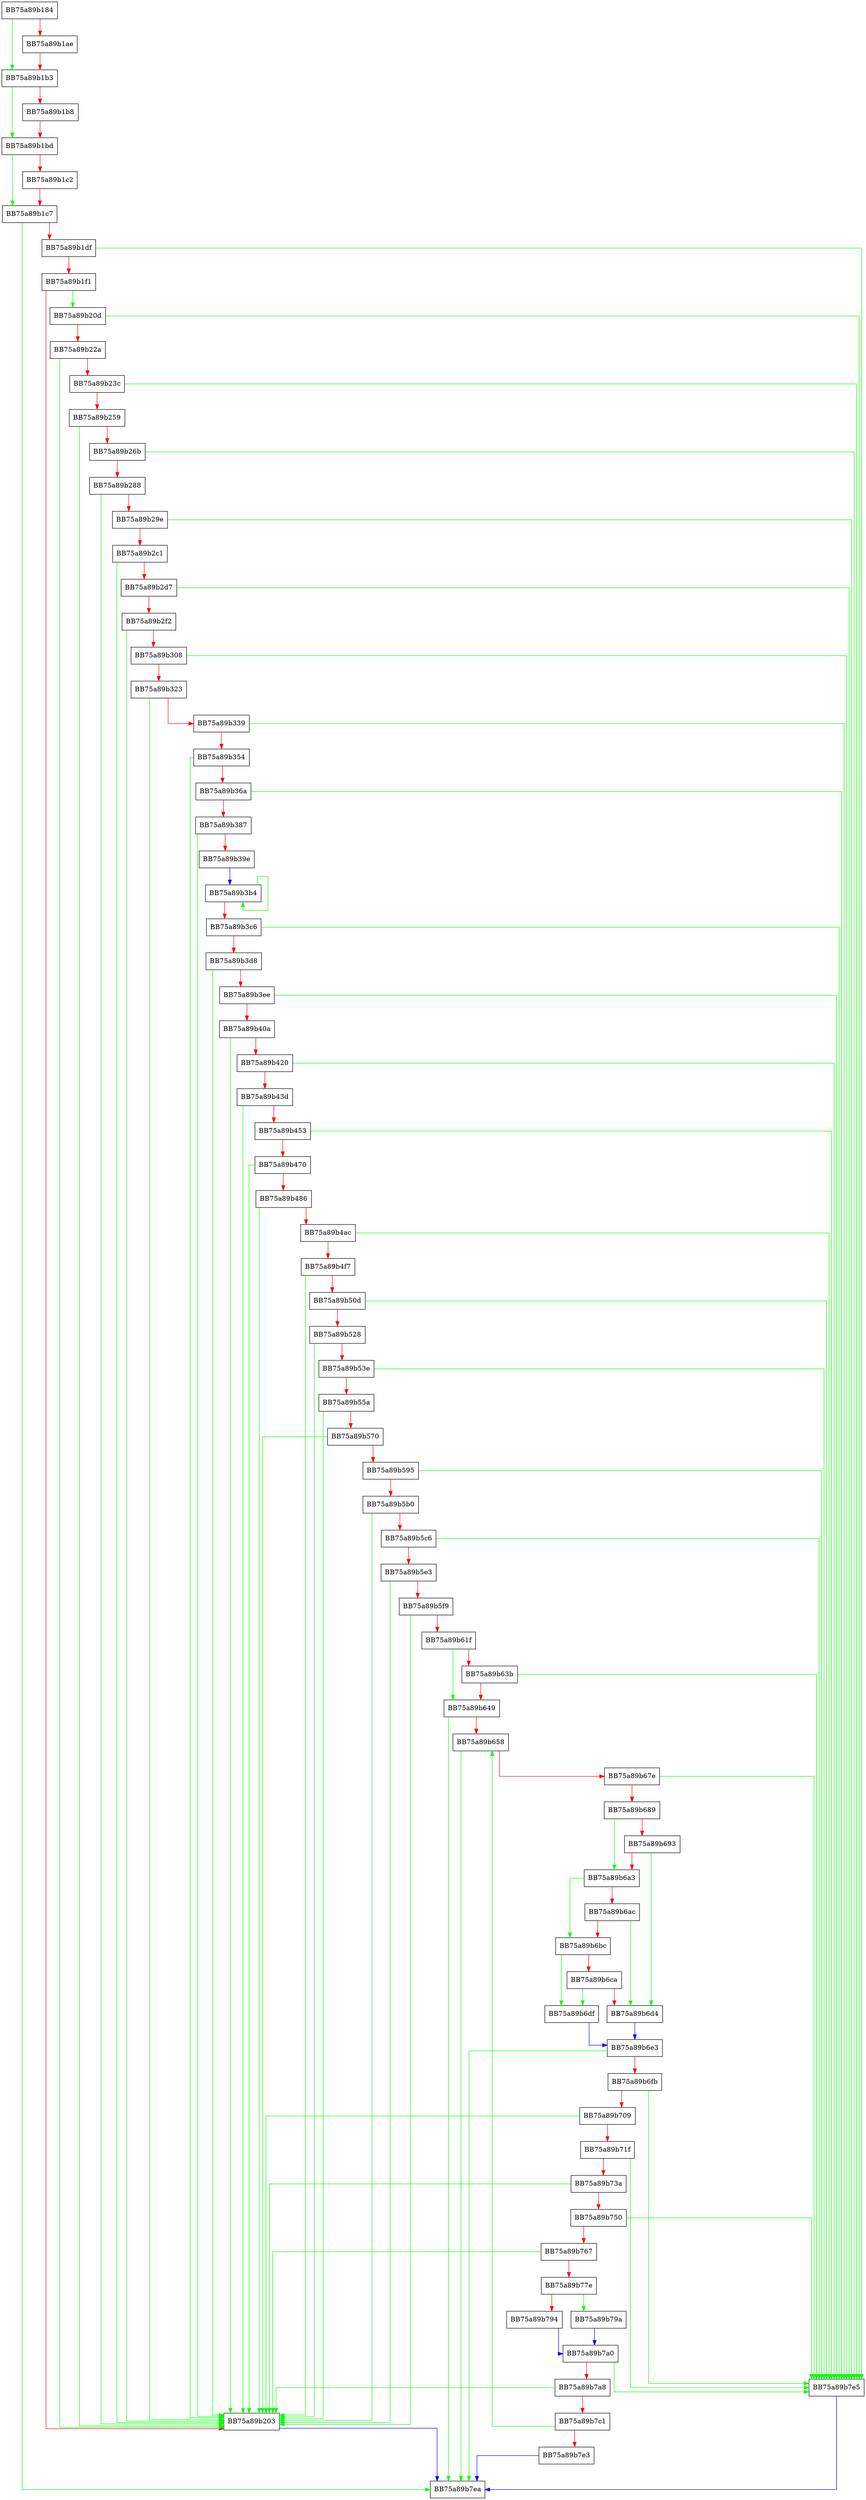 digraph SerializeThreat {
  node [shape="box"];
  graph [splines=ortho];
  BB75a89b184 -> BB75a89b1b3 [color="green"];
  BB75a89b184 -> BB75a89b1ae [color="red"];
  BB75a89b1ae -> BB75a89b1b3 [color="red"];
  BB75a89b1b3 -> BB75a89b1bd [color="green"];
  BB75a89b1b3 -> BB75a89b1b8 [color="red"];
  BB75a89b1b8 -> BB75a89b1bd [color="red"];
  BB75a89b1bd -> BB75a89b1c7 [color="green"];
  BB75a89b1bd -> BB75a89b1c2 [color="red"];
  BB75a89b1c2 -> BB75a89b1c7 [color="red"];
  BB75a89b1c7 -> BB75a89b7ea [color="green"];
  BB75a89b1c7 -> BB75a89b1df [color="red"];
  BB75a89b1df -> BB75a89b7e5 [color="green"];
  BB75a89b1df -> BB75a89b1f1 [color="red"];
  BB75a89b1f1 -> BB75a89b20d [color="green"];
  BB75a89b1f1 -> BB75a89b203 [color="red"];
  BB75a89b203 -> BB75a89b7ea [color="blue"];
  BB75a89b20d -> BB75a89b7e5 [color="green"];
  BB75a89b20d -> BB75a89b22a [color="red"];
  BB75a89b22a -> BB75a89b203 [color="green"];
  BB75a89b22a -> BB75a89b23c [color="red"];
  BB75a89b23c -> BB75a89b7e5 [color="green"];
  BB75a89b23c -> BB75a89b259 [color="red"];
  BB75a89b259 -> BB75a89b203 [color="green"];
  BB75a89b259 -> BB75a89b26b [color="red"];
  BB75a89b26b -> BB75a89b7e5 [color="green"];
  BB75a89b26b -> BB75a89b288 [color="red"];
  BB75a89b288 -> BB75a89b203 [color="green"];
  BB75a89b288 -> BB75a89b29e [color="red"];
  BB75a89b29e -> BB75a89b7e5 [color="green"];
  BB75a89b29e -> BB75a89b2c1 [color="red"];
  BB75a89b2c1 -> BB75a89b203 [color="green"];
  BB75a89b2c1 -> BB75a89b2d7 [color="red"];
  BB75a89b2d7 -> BB75a89b7e5 [color="green"];
  BB75a89b2d7 -> BB75a89b2f2 [color="red"];
  BB75a89b2f2 -> BB75a89b203 [color="green"];
  BB75a89b2f2 -> BB75a89b308 [color="red"];
  BB75a89b308 -> BB75a89b7e5 [color="green"];
  BB75a89b308 -> BB75a89b323 [color="red"];
  BB75a89b323 -> BB75a89b203 [color="green"];
  BB75a89b323 -> BB75a89b339 [color="red"];
  BB75a89b339 -> BB75a89b7e5 [color="green"];
  BB75a89b339 -> BB75a89b354 [color="red"];
  BB75a89b354 -> BB75a89b203 [color="green"];
  BB75a89b354 -> BB75a89b36a [color="red"];
  BB75a89b36a -> BB75a89b7e5 [color="green"];
  BB75a89b36a -> BB75a89b387 [color="red"];
  BB75a89b387 -> BB75a89b203 [color="green"];
  BB75a89b387 -> BB75a89b39e [color="red"];
  BB75a89b39e -> BB75a89b3b4 [color="blue"];
  BB75a89b3b4 -> BB75a89b3b4 [color="green"];
  BB75a89b3b4 -> BB75a89b3c6 [color="red"];
  BB75a89b3c6 -> BB75a89b7e5 [color="green"];
  BB75a89b3c6 -> BB75a89b3d8 [color="red"];
  BB75a89b3d8 -> BB75a89b203 [color="green"];
  BB75a89b3d8 -> BB75a89b3ee [color="red"];
  BB75a89b3ee -> BB75a89b7e5 [color="green"];
  BB75a89b3ee -> BB75a89b40a [color="red"];
  BB75a89b40a -> BB75a89b203 [color="green"];
  BB75a89b40a -> BB75a89b420 [color="red"];
  BB75a89b420 -> BB75a89b7e5 [color="green"];
  BB75a89b420 -> BB75a89b43d [color="red"];
  BB75a89b43d -> BB75a89b203 [color="green"];
  BB75a89b43d -> BB75a89b453 [color="red"];
  BB75a89b453 -> BB75a89b7e5 [color="green"];
  BB75a89b453 -> BB75a89b470 [color="red"];
  BB75a89b470 -> BB75a89b203 [color="green"];
  BB75a89b470 -> BB75a89b486 [color="red"];
  BB75a89b486 -> BB75a89b203 [color="green"];
  BB75a89b486 -> BB75a89b4ac [color="red"];
  BB75a89b4ac -> BB75a89b7e5 [color="green"];
  BB75a89b4ac -> BB75a89b4f7 [color="red"];
  BB75a89b4f7 -> BB75a89b203 [color="green"];
  BB75a89b4f7 -> BB75a89b50d [color="red"];
  BB75a89b50d -> BB75a89b7e5 [color="green"];
  BB75a89b50d -> BB75a89b528 [color="red"];
  BB75a89b528 -> BB75a89b203 [color="green"];
  BB75a89b528 -> BB75a89b53e [color="red"];
  BB75a89b53e -> BB75a89b7e5 [color="green"];
  BB75a89b53e -> BB75a89b55a [color="red"];
  BB75a89b55a -> BB75a89b203 [color="green"];
  BB75a89b55a -> BB75a89b570 [color="red"];
  BB75a89b570 -> BB75a89b203 [color="green"];
  BB75a89b570 -> BB75a89b595 [color="red"];
  BB75a89b595 -> BB75a89b7e5 [color="green"];
  BB75a89b595 -> BB75a89b5b0 [color="red"];
  BB75a89b5b0 -> BB75a89b203 [color="green"];
  BB75a89b5b0 -> BB75a89b5c6 [color="red"];
  BB75a89b5c6 -> BB75a89b7e5 [color="green"];
  BB75a89b5c6 -> BB75a89b5e3 [color="red"];
  BB75a89b5e3 -> BB75a89b203 [color="green"];
  BB75a89b5e3 -> BB75a89b5f9 [color="red"];
  BB75a89b5f9 -> BB75a89b203 [color="green"];
  BB75a89b5f9 -> BB75a89b61f [color="red"];
  BB75a89b61f -> BB75a89b649 [color="green"];
  BB75a89b61f -> BB75a89b63b [color="red"];
  BB75a89b63b -> BB75a89b7e5 [color="green"];
  BB75a89b63b -> BB75a89b649 [color="red"];
  BB75a89b649 -> BB75a89b7ea [color="green"];
  BB75a89b649 -> BB75a89b658 [color="red"];
  BB75a89b658 -> BB75a89b7ea [color="green"];
  BB75a89b658 -> BB75a89b67e [color="red"];
  BB75a89b67e -> BB75a89b7e5 [color="green"];
  BB75a89b67e -> BB75a89b689 [color="red"];
  BB75a89b689 -> BB75a89b6a3 [color="green"];
  BB75a89b689 -> BB75a89b693 [color="red"];
  BB75a89b693 -> BB75a89b6d4 [color="green"];
  BB75a89b693 -> BB75a89b6a3 [color="red"];
  BB75a89b6a3 -> BB75a89b6bc [color="green"];
  BB75a89b6a3 -> BB75a89b6ac [color="red"];
  BB75a89b6ac -> BB75a89b6d4 [color="green"];
  BB75a89b6ac -> BB75a89b6bc [color="red"];
  BB75a89b6bc -> BB75a89b6df [color="green"];
  BB75a89b6bc -> BB75a89b6ca [color="red"];
  BB75a89b6ca -> BB75a89b6df [color="green"];
  BB75a89b6ca -> BB75a89b6d4 [color="red"];
  BB75a89b6d4 -> BB75a89b6e3 [color="blue"];
  BB75a89b6df -> BB75a89b6e3 [color="blue"];
  BB75a89b6e3 -> BB75a89b7ea [color="green"];
  BB75a89b6e3 -> BB75a89b6fb [color="red"];
  BB75a89b6fb -> BB75a89b7e5 [color="green"];
  BB75a89b6fb -> BB75a89b709 [color="red"];
  BB75a89b709 -> BB75a89b203 [color="green"];
  BB75a89b709 -> BB75a89b71f [color="red"];
  BB75a89b71f -> BB75a89b7e5 [color="green"];
  BB75a89b71f -> BB75a89b73a [color="red"];
  BB75a89b73a -> BB75a89b203 [color="green"];
  BB75a89b73a -> BB75a89b750 [color="red"];
  BB75a89b750 -> BB75a89b7e5 [color="green"];
  BB75a89b750 -> BB75a89b767 [color="red"];
  BB75a89b767 -> BB75a89b203 [color="green"];
  BB75a89b767 -> BB75a89b77e [color="red"];
  BB75a89b77e -> BB75a89b79a [color="green"];
  BB75a89b77e -> BB75a89b794 [color="red"];
  BB75a89b794 -> BB75a89b7a0 [color="blue"];
  BB75a89b79a -> BB75a89b7a0 [color="blue"];
  BB75a89b7a0 -> BB75a89b7e5 [color="green"];
  BB75a89b7a0 -> BB75a89b7a8 [color="red"];
  BB75a89b7a8 -> BB75a89b203 [color="green"];
  BB75a89b7a8 -> BB75a89b7c1 [color="red"];
  BB75a89b7c1 -> BB75a89b658 [color="green"];
  BB75a89b7c1 -> BB75a89b7e3 [color="red"];
  BB75a89b7e3 -> BB75a89b7ea [color="blue"];
  BB75a89b7e5 -> BB75a89b7ea [color="blue"];
}